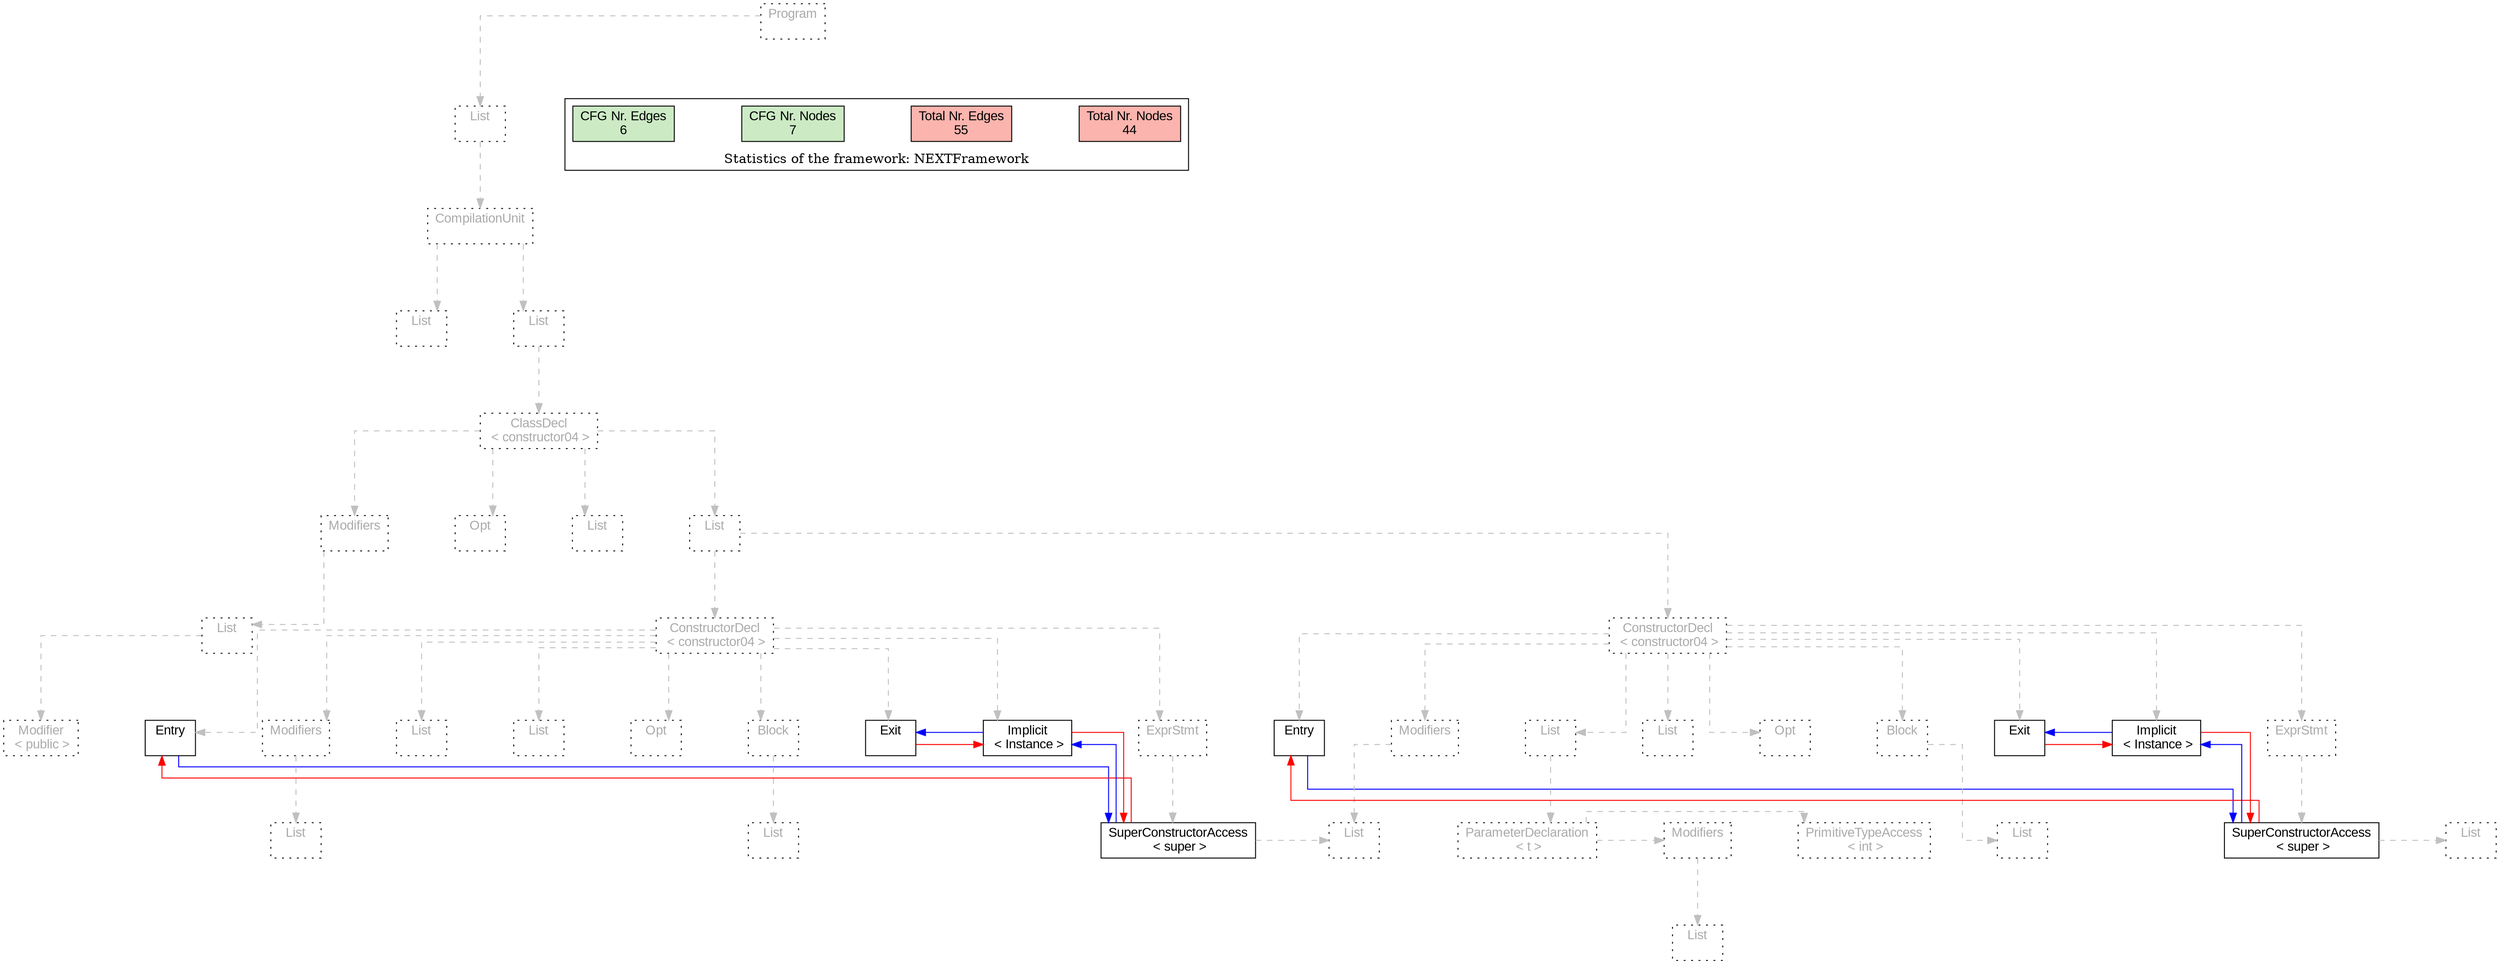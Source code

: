 digraph G {
graph [splines=ortho, nodesep="1", ranksep="1"]
node [shape=rect, fontname=Arial];
{ rank = same; "Program[0]"}
{ rank = same; "List[1]"}
{ rank = same; "CompilationUnit[2]"}
{ rank = same; "List[3]"; "List[4]"}
{ rank = same; "ClassDecl[5]"}
{ rank = same; "Modifiers[6]"; "Opt[9]"; "List[10]"; "List[11]"}
{ rank = same; "List[7]"; "ConstructorDecl[12]"; "ConstructorDecl[20]"}
{ rank = same; "Modifier[8]"; "Entry[13]"; "Implicit[13]"; "Modifiers[13]"; "List[15]"; "List[16]"; "Opt[17]"; "Block[18]"; "Exit[13]"; "ExprStmt[20]"; "Entry[21]"; "Implicit[21]"; "Modifiers[21]"; "List[23]"; "List[28]"; "Opt[29]"; "Block[30]"; "Exit[21]"; "ExprStmt[32]"}
{ rank = same; "List[14]"; "List[19]"; "SuperConstructorAccess[21]"; "List[22]"; "ParameterDeclaration[24]"; "List[31]"; "SuperConstructorAccess[33]"}
{ rank = same; "List[22]"; "Modifiers[25]"; "PrimitiveTypeAccess[27]"; "List[34]"}
{ rank = same; "List[26]"}
"Program[0]" [label="Program\n ", style= dotted   fillcolor="#eeeeee" fontcolor="#aaaaaa"  ]
"List[1]" [label="List\n ", style= dotted   fillcolor="#eeeeee" fontcolor="#aaaaaa"  ]
"CompilationUnit[2]" [label="CompilationUnit\n ", style= dotted   fillcolor="#eeeeee" fontcolor="#aaaaaa"  ]
"List[3]" [label="List\n ", style= dotted   fillcolor="#eeeeee" fontcolor="#aaaaaa"  ]
"List[4]" [label="List\n ", style= dotted   fillcolor="#eeeeee" fontcolor="#aaaaaa"  ]
"ClassDecl[5]" [label="ClassDecl\n < constructor04 >", style= dotted   fillcolor="#eeeeee" fontcolor="#aaaaaa"  ]
"Modifiers[6]" [label="Modifiers\n ", style= dotted   fillcolor="#eeeeee" fontcolor="#aaaaaa"  ]
"List[7]" [label="List\n ", style= dotted   fillcolor="#eeeeee" fontcolor="#aaaaaa"  ]
"Modifier[8]" [label="Modifier\n < public >", style= dotted   fillcolor="#eeeeee" fontcolor="#aaaaaa"  ]
"Opt[9]" [label="Opt\n ", style= dotted   fillcolor="#eeeeee" fontcolor="#aaaaaa"  ]
"List[10]" [label="List\n ", style= dotted   fillcolor="#eeeeee" fontcolor="#aaaaaa"  ]
"List[11]" [label="List\n ", style= dotted   fillcolor="#eeeeee" fontcolor="#aaaaaa"  ]
"ConstructorDecl[12]" [label="ConstructorDecl\n < constructor04 >", style= dotted   fillcolor="#eeeeee" fontcolor="#aaaaaa"  ]
"Entry[13]" [label="Entry\n ", fillcolor=white   style=filled  ]
"Implicit[13]" [label="Implicit\n < Instance >", fillcolor=white   style=filled  ]
"Modifiers[13]" [label="Modifiers\n ", style= dotted   fillcolor="#eeeeee" fontcolor="#aaaaaa"  ]
"List[14]" [label="List\n ", style= dotted   fillcolor="#eeeeee" fontcolor="#aaaaaa"  ]
"List[15]" [label="List\n ", style= dotted   fillcolor="#eeeeee" fontcolor="#aaaaaa"  ]
"List[16]" [label="List\n ", style= dotted   fillcolor="#eeeeee" fontcolor="#aaaaaa"  ]
"Opt[17]" [label="Opt\n ", style= dotted   fillcolor="#eeeeee" fontcolor="#aaaaaa"  ]
"Block[18]" [label="Block\n ", style= dotted   fillcolor="#eeeeee" fontcolor="#aaaaaa"  ]
"List[19]" [label="List\n ", style= dotted   fillcolor="#eeeeee" fontcolor="#aaaaaa"  ]
"Exit[13]" [label="Exit\n ", fillcolor=white   style=filled  ]
"ExprStmt[20]" [label="ExprStmt\n ", style= dotted   fillcolor="#eeeeee" fontcolor="#aaaaaa"  ]
"SuperConstructorAccess[21]" [label="SuperConstructorAccess\n < super >", fillcolor=white   style=filled  ]
"List[22]" [label="List\n ", style= dotted   fillcolor="#eeeeee" fontcolor="#aaaaaa"  ]
"ConstructorDecl[20]" [label="ConstructorDecl\n < constructor04 >", style= dotted   fillcolor="#eeeeee" fontcolor="#aaaaaa"  ]
"Entry[21]" [label="Entry\n ", fillcolor=white   style=filled  ]
"Implicit[21]" [label="Implicit\n < Instance >", fillcolor=white   style=filled  ]
"Modifiers[21]" [label="Modifiers\n ", style= dotted   fillcolor="#eeeeee" fontcolor="#aaaaaa"  ]
"List[22]" [label="List\n ", style= dotted   fillcolor="#eeeeee" fontcolor="#aaaaaa"  ]
"List[23]" [label="List\n ", style= dotted   fillcolor="#eeeeee" fontcolor="#aaaaaa"  ]
"ParameterDeclaration[24]" [label="ParameterDeclaration\n < t >", style= dotted   fillcolor="#eeeeee" fontcolor="#aaaaaa"  ]
"Modifiers[25]" [label="Modifiers\n ", style= dotted   fillcolor="#eeeeee" fontcolor="#aaaaaa"  ]
"List[26]" [label="List\n ", style= dotted   fillcolor="#eeeeee" fontcolor="#aaaaaa"  ]
"PrimitiveTypeAccess[27]" [label="PrimitiveTypeAccess\n < int >", style= dotted   fillcolor="#eeeeee" fontcolor="#aaaaaa"  ]
"List[28]" [label="List\n ", style= dotted   fillcolor="#eeeeee" fontcolor="#aaaaaa"  ]
"Opt[29]" [label="Opt\n ", style= dotted   fillcolor="#eeeeee" fontcolor="#aaaaaa"  ]
"Block[30]" [label="Block\n ", style= dotted   fillcolor="#eeeeee" fontcolor="#aaaaaa"  ]
"List[31]" [label="List\n ", style= dotted   fillcolor="#eeeeee" fontcolor="#aaaaaa"  ]
"Exit[21]" [label="Exit\n ", fillcolor=white   style=filled  ]
"ExprStmt[32]" [label="ExprStmt\n ", style= dotted   fillcolor="#eeeeee" fontcolor="#aaaaaa"  ]
"SuperConstructorAccess[33]" [label="SuperConstructorAccess\n < super >", fillcolor=white   style=filled  ]
"List[34]" [label="List\n ", style= dotted   fillcolor="#eeeeee" fontcolor="#aaaaaa"  ]
"CompilationUnit[2]" -> "List[3]" [style=dashed, color=gray]
"List[7]" -> "Modifier[8]" [style=dashed, color=gray]
"Modifiers[6]" -> "List[7]" [style=dashed, color=gray]
"ClassDecl[5]" -> "Modifiers[6]" [style=dashed, color=gray]
"ClassDecl[5]" -> "Opt[9]" [style=dashed, color=gray]
"ClassDecl[5]" -> "List[10]" [style=dashed, color=gray]
"ConstructorDecl[12]" -> "Entry[13]" [style=dashed, color=gray]
"ConstructorDecl[12]" -> "Implicit[13]" [style=dashed, color=gray]
"Modifiers[13]" -> "List[14]" [style=dashed, color=gray]
"ConstructorDecl[12]" -> "Modifiers[13]" [style=dashed, color=gray]
"ConstructorDecl[12]" -> "List[15]" [style=dashed, color=gray]
"ConstructorDecl[12]" -> "List[16]" [style=dashed, color=gray]
"ConstructorDecl[12]" -> "Opt[17]" [style=dashed, color=gray]
"Block[18]" -> "List[19]" [style=dashed, color=gray]
"ConstructorDecl[12]" -> "Block[18]" [style=dashed, color=gray]
"ConstructorDecl[12]" -> "Exit[13]" [style=dashed, color=gray]
"SuperConstructorAccess[21]" -> "List[22]" [style=dashed, color=gray]
"ExprStmt[20]" -> "SuperConstructorAccess[21]" [style=dashed, color=gray]
"ConstructorDecl[12]" -> "ExprStmt[20]" [style=dashed, color=gray]
"List[11]" -> "ConstructorDecl[12]" [style=dashed, color=gray]
"ConstructorDecl[20]" -> "Entry[21]" [style=dashed, color=gray]
"ConstructorDecl[20]" -> "Implicit[21]" [style=dashed, color=gray]
"Modifiers[21]" -> "List[22]" [style=dashed, color=gray]
"ConstructorDecl[20]" -> "Modifiers[21]" [style=dashed, color=gray]
"Modifiers[25]" -> "List[26]" [style=dashed, color=gray]
"ParameterDeclaration[24]" -> "Modifiers[25]" [style=dashed, color=gray]
"ParameterDeclaration[24]" -> "PrimitiveTypeAccess[27]" [style=dashed, color=gray]
"List[23]" -> "ParameterDeclaration[24]" [style=dashed, color=gray]
"ConstructorDecl[20]" -> "List[23]" [style=dashed, color=gray]
"ConstructorDecl[20]" -> "List[28]" [style=dashed, color=gray]
"ConstructorDecl[20]" -> "Opt[29]" [style=dashed, color=gray]
"Block[30]" -> "List[31]" [style=dashed, color=gray]
"ConstructorDecl[20]" -> "Block[30]" [style=dashed, color=gray]
"ConstructorDecl[20]" -> "Exit[21]" [style=dashed, color=gray]
"SuperConstructorAccess[33]" -> "List[34]" [style=dashed, color=gray]
"ExprStmt[32]" -> "SuperConstructorAccess[33]" [style=dashed, color=gray]
"ConstructorDecl[20]" -> "ExprStmt[32]" [style=dashed, color=gray]
"List[11]" -> "ConstructorDecl[20]" [style=dashed, color=gray]
"ClassDecl[5]" -> "List[11]" [style=dashed, color=gray]
"List[4]" -> "ClassDecl[5]" [style=dashed, color=gray]
"CompilationUnit[2]" -> "List[4]" [style=dashed, color=gray]
"List[1]" -> "CompilationUnit[2]" [style=dashed, color=gray]
"Program[0]" -> "List[1]" [style=dashed, color=gray]
"Exit[13]" -> "Implicit[13]" [color=red, constraint=false]
"Implicit[13]" -> "Exit[13]" [color=blue, constraint=false, xlabel=" "] 
"Implicit[13]" -> "SuperConstructorAccess[21]" [color=red, constraint=false]
"SuperConstructorAccess[21]" -> "Implicit[13]" [color=blue, constraint=false, xlabel=" "] 
"SuperConstructorAccess[21]" -> "Entry[13]" [color=red, constraint=false]
"Entry[13]" -> "SuperConstructorAccess[21]" [color=blue, constraint=false, xlabel=" "] 
"Exit[21]" -> "Implicit[21]" [color=red, constraint=false]
"Implicit[21]" -> "Exit[21]" [color=blue, constraint=false, xlabel=" "] 
"Implicit[21]" -> "SuperConstructorAccess[33]" [color=red, constraint=false]
"SuperConstructorAccess[33]" -> "Implicit[21]" [color=blue, constraint=false, xlabel=" "] 
"SuperConstructorAccess[33]" -> "Entry[21]" [color=red, constraint=false]
"Entry[21]" -> "SuperConstructorAccess[33]" [color=blue, constraint=false, xlabel=" "] 
"List[3]" -> "List[4]" [style=invis]
"Modifiers[6]" -> "Opt[9]" -> "List[10]" -> "List[11]" [style=invis]
"ConstructorDecl[12]" -> "ConstructorDecl[20]" [style=invis]
"Entry[13]" -> "Modifiers[13]" -> "List[15]" -> "List[16]" -> "Opt[17]" -> "Block[18]" -> "Exit[13]" [style=invis]
"Entry[21]" -> "Modifiers[21]" -> "List[23]" -> "List[28]" -> "Opt[29]" -> "Block[30]" -> "Exit[21]" [style=invis]
"Modifiers[25]" -> "PrimitiveTypeAccess[27]" [style=invis]

subgraph cluster_legend {
{node [style=filled, fillcolor=1, colorscheme="pastel13"]
Nodes [label="Total Nr. Nodes
44", fillcolor=1]
Edges [label="Total Nr. Edges
55", fillcolor=1]
NodesCFG [label="CFG Nr. Nodes
7", fillcolor=3]
EdgesCFG [label="CFG Nr. Edges
6", fillcolor=3]
Nodes-> "Program[0]" -> NodesCFG  [style="invis"]
Edges -> "Program[0]" ->EdgesCFG [style="invis"]}
label = "Statistics of the framework: NEXTFramework"
style="solid"
ranksep=0.05
nodesep=0.01
labelloc = b
len=2
}}